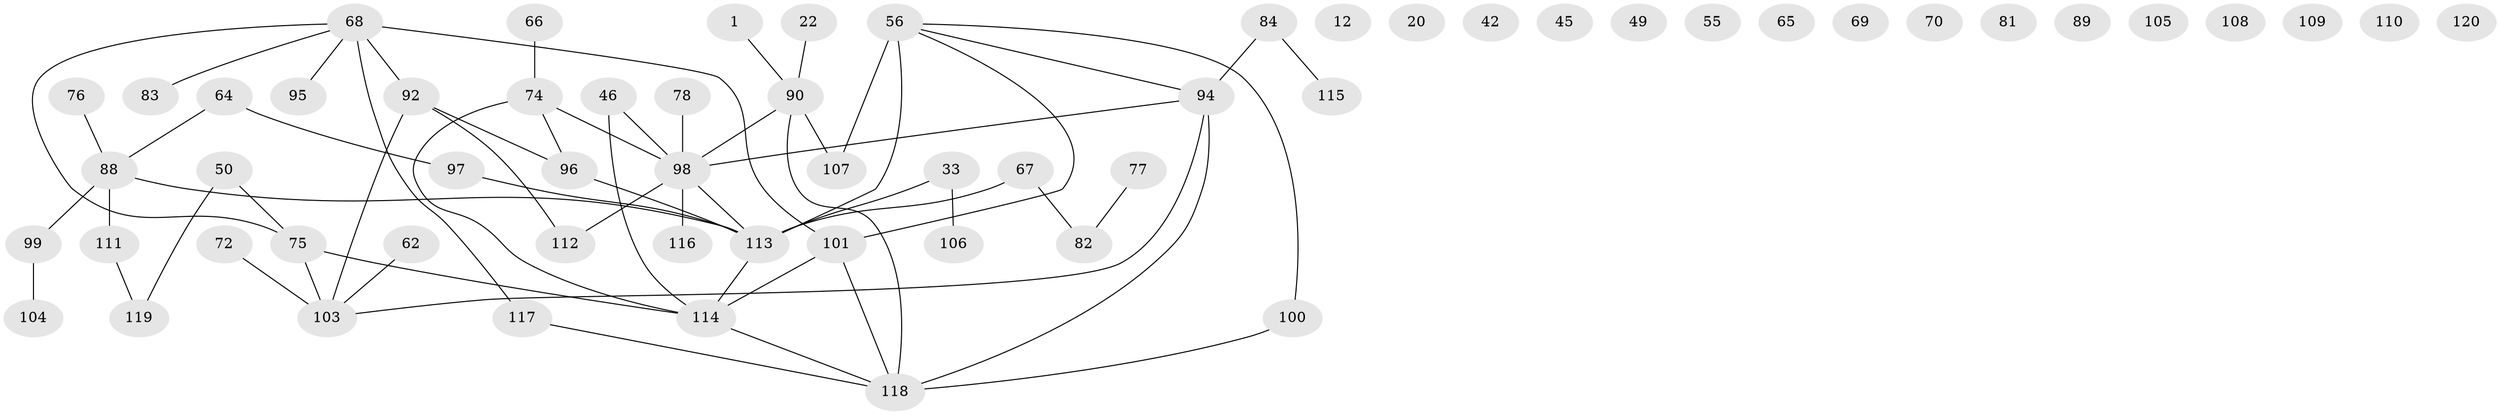 // original degree distribution, {1: 0.19166666666666668, 2: 0.3, 5: 0.058333333333333334, 3: 0.19166666666666668, 4: 0.1, 0: 0.13333333333333333, 7: 0.008333333333333333, 8: 0.008333333333333333, 6: 0.008333333333333333}
// Generated by graph-tools (version 1.1) at 2025/39/03/09/25 04:39:23]
// undirected, 60 vertices, 61 edges
graph export_dot {
graph [start="1"]
  node [color=gray90,style=filled];
  1;
  12;
  20;
  22;
  33 [super="+26"];
  42;
  45;
  46;
  49;
  50;
  55;
  56;
  62;
  64;
  65;
  66;
  67 [super="+37"];
  68 [super="+43"];
  69;
  70;
  72;
  74 [super="+39+48"];
  75 [super="+16+29"];
  76;
  77;
  78;
  81;
  82;
  83 [super="+18"];
  84;
  88 [super="+60+51"];
  89;
  90 [super="+57"];
  92;
  94 [super="+30+59"];
  95;
  96;
  97;
  98 [super="+35+28"];
  99;
  100 [super="+10"];
  101 [super="+36"];
  103 [super="+80+63+87"];
  104;
  105;
  106;
  107;
  108;
  109;
  110;
  111;
  112;
  113 [super="+23+71"];
  114 [super="+34+93"];
  115;
  116;
  117 [super="+91"];
  118 [super="+73+102"];
  119;
  120;
  1 -- 90;
  22 -- 90;
  33 -- 106;
  33 -- 113;
  46 -- 98;
  46 -- 114;
  50 -- 119;
  50 -- 75;
  56 -- 101;
  56 -- 107;
  56 -- 100;
  56 -- 94;
  56 -- 113 [weight=4];
  62 -- 103;
  64 -- 97;
  64 -- 88;
  66 -- 74;
  67 -- 82;
  67 -- 113;
  68 -- 83;
  68 -- 92 [weight=2];
  68 -- 95;
  68 -- 117;
  68 -- 101;
  68 -- 75;
  72 -- 103;
  74 -- 98 [weight=2];
  74 -- 96;
  74 -- 114;
  75 -- 114 [weight=3];
  75 -- 103 [weight=2];
  76 -- 88;
  77 -- 82;
  78 -- 98;
  84 -- 115;
  84 -- 94;
  88 -- 99;
  88 -- 111;
  88 -- 113;
  90 -- 107;
  90 -- 98 [weight=2];
  90 -- 118;
  92 -- 96;
  92 -- 112;
  92 -- 103;
  94 -- 98;
  94 -- 118 [weight=2];
  94 -- 103;
  96 -- 113;
  97 -- 113;
  98 -- 112;
  98 -- 116;
  98 -- 113 [weight=2];
  99 -- 104;
  100 -- 118;
  101 -- 118;
  101 -- 114 [weight=2];
  111 -- 119;
  113 -- 114 [weight=2];
  114 -- 118;
  117 -- 118;
}
